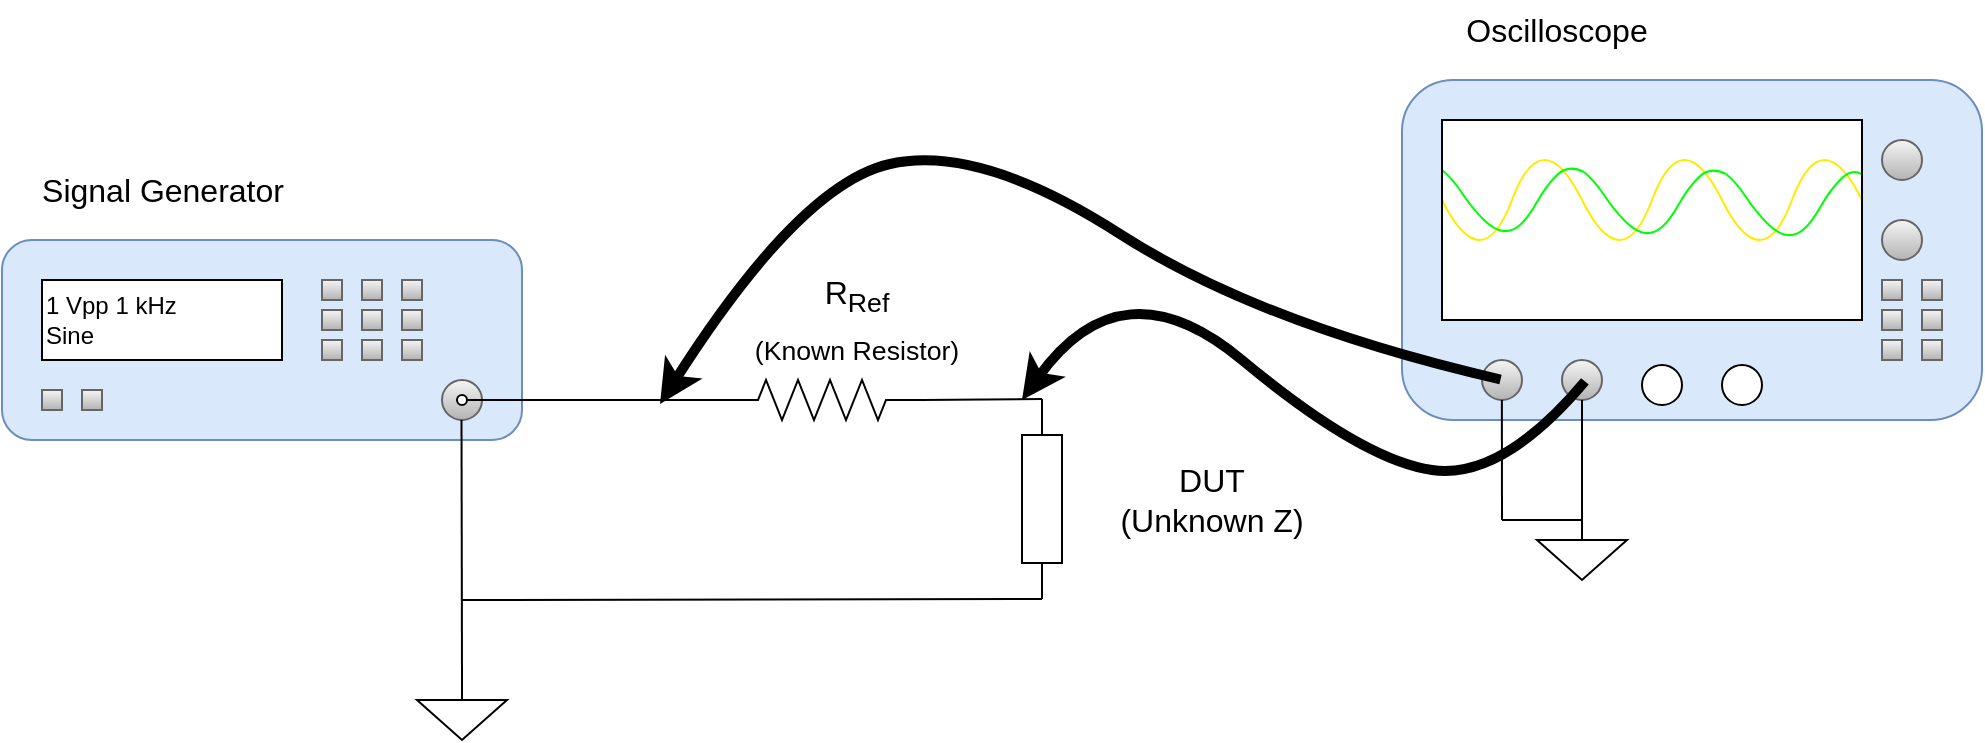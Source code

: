 <mxfile version="24.7.10">
  <diagram name="Side-1" id="3MFqu2Vgowrx1Lo3R7UB">
    <mxGraphModel dx="633" dy="355" grid="1" gridSize="10" guides="1" tooltips="1" connect="1" arrows="1" fold="1" page="1" pageScale="1" pageWidth="827" pageHeight="1169" math="0" shadow="0">
      <root>
        <mxCell id="0" />
        <mxCell id="1" parent="0" />
        <mxCell id="cnPKgD6vpYnsOlSG58e3-1" value="" style="rounded=1;whiteSpace=wrap;html=1;fillColor=#dae8fc;strokeColor=#6c8ebf;" vertex="1" parent="1">
          <mxGeometry x="80" y="200" width="260" height="100" as="geometry" />
        </mxCell>
        <mxCell id="cnPKgD6vpYnsOlSG58e3-2" value="1 Vpp 1 kHz&lt;div&gt;Sine&lt;/div&gt;" style="rounded=0;whiteSpace=wrap;html=1;align=left;" vertex="1" parent="1">
          <mxGeometry x="100" y="220" width="120" height="40" as="geometry" />
        </mxCell>
        <mxCell id="cnPKgD6vpYnsOlSG58e3-3" value="" style="ellipse;whiteSpace=wrap;html=1;aspect=fixed;fillColor=#f5f5f5;gradientColor=#b3b3b3;strokeColor=#666666;" vertex="1" parent="1">
          <mxGeometry x="300" y="270" width="20" height="20" as="geometry" />
        </mxCell>
        <mxCell id="cnPKgD6vpYnsOlSG58e3-4" value="" style="rounded=0;whiteSpace=wrap;html=1;fillColor=#f5f5f5;gradientColor=#b3b3b3;strokeColor=#666666;" vertex="1" parent="1">
          <mxGeometry x="240" y="220" width="10" height="10" as="geometry" />
        </mxCell>
        <mxCell id="cnPKgD6vpYnsOlSG58e3-5" value="" style="rounded=0;whiteSpace=wrap;html=1;fillColor=#f5f5f5;gradientColor=#b3b3b3;strokeColor=#666666;" vertex="1" parent="1">
          <mxGeometry x="260" y="220" width="10" height="10" as="geometry" />
        </mxCell>
        <mxCell id="cnPKgD6vpYnsOlSG58e3-6" value="" style="rounded=0;whiteSpace=wrap;html=1;fillColor=#f5f5f5;gradientColor=#b3b3b3;strokeColor=#666666;" vertex="1" parent="1">
          <mxGeometry x="280" y="220" width="10" height="10" as="geometry" />
        </mxCell>
        <mxCell id="cnPKgD6vpYnsOlSG58e3-7" value="" style="rounded=0;whiteSpace=wrap;html=1;fillColor=#f5f5f5;gradientColor=#b3b3b3;strokeColor=#666666;" vertex="1" parent="1">
          <mxGeometry x="240" y="235" width="10" height="10" as="geometry" />
        </mxCell>
        <mxCell id="cnPKgD6vpYnsOlSG58e3-8" value="" style="rounded=0;whiteSpace=wrap;html=1;fillColor=#f5f5f5;gradientColor=#b3b3b3;strokeColor=#666666;" vertex="1" parent="1">
          <mxGeometry x="260" y="235" width="10" height="10" as="geometry" />
        </mxCell>
        <mxCell id="cnPKgD6vpYnsOlSG58e3-9" value="" style="rounded=0;whiteSpace=wrap;html=1;fillColor=#f5f5f5;gradientColor=#b3b3b3;strokeColor=#666666;" vertex="1" parent="1">
          <mxGeometry x="280" y="235" width="10" height="10" as="geometry" />
        </mxCell>
        <mxCell id="cnPKgD6vpYnsOlSG58e3-10" value="" style="rounded=0;whiteSpace=wrap;html=1;fillColor=#f5f5f5;gradientColor=#b3b3b3;strokeColor=#666666;" vertex="1" parent="1">
          <mxGeometry x="240" y="250" width="10" height="10" as="geometry" />
        </mxCell>
        <mxCell id="cnPKgD6vpYnsOlSG58e3-11" value="" style="rounded=0;whiteSpace=wrap;html=1;fillColor=#f5f5f5;gradientColor=#b3b3b3;strokeColor=#666666;" vertex="1" parent="1">
          <mxGeometry x="260" y="250" width="10" height="10" as="geometry" />
        </mxCell>
        <mxCell id="cnPKgD6vpYnsOlSG58e3-12" value="" style="rounded=0;whiteSpace=wrap;html=1;fillColor=#f5f5f5;gradientColor=#b3b3b3;strokeColor=#666666;" vertex="1" parent="1">
          <mxGeometry x="280" y="250" width="10" height="10" as="geometry" />
        </mxCell>
        <mxCell id="cnPKgD6vpYnsOlSG58e3-13" value="" style="rounded=0;whiteSpace=wrap;html=1;fillColor=#f5f5f5;gradientColor=#b3b3b3;strokeColor=#666666;" vertex="1" parent="1">
          <mxGeometry x="100" y="275" width="10" height="10" as="geometry" />
        </mxCell>
        <mxCell id="cnPKgD6vpYnsOlSG58e3-14" value="" style="rounded=0;whiteSpace=wrap;html=1;fillColor=#f5f5f5;gradientColor=#b3b3b3;strokeColor=#666666;" vertex="1" parent="1">
          <mxGeometry x="120" y="275" width="10" height="10" as="geometry" />
        </mxCell>
        <mxCell id="cnPKgD6vpYnsOlSG58e3-15" style="edgeStyle=orthogonalEdgeStyle;rounded=0;orthogonalLoop=1;jettySize=auto;html=1;exitX=0.5;exitY=1;exitDx=0;exitDy=0;" edge="1" parent="1" source="cnPKgD6vpYnsOlSG58e3-1" target="cnPKgD6vpYnsOlSG58e3-1">
          <mxGeometry relative="1" as="geometry" />
        </mxCell>
        <mxCell id="cnPKgD6vpYnsOlSG58e3-16" value="" style="endArrow=none;html=1;rounded=0;exitX=0.5;exitY=0;exitDx=0;exitDy=0;exitPerimeter=0;" edge="1" parent="1" source="cnPKgD6vpYnsOlSG58e3-18">
          <mxGeometry width="50" height="50" relative="1" as="geometry">
            <mxPoint x="310.25" y="330" as="sourcePoint" />
            <mxPoint x="309.75" y="290" as="targetPoint" />
          </mxGeometry>
        </mxCell>
        <mxCell id="cnPKgD6vpYnsOlSG58e3-17" value="" style="ellipse;whiteSpace=wrap;html=1;aspect=fixed;" vertex="1" parent="1">
          <mxGeometry x="307.5" y="277.5" width="5" height="5" as="geometry" />
        </mxCell>
        <mxCell id="cnPKgD6vpYnsOlSG58e3-18" value="" style="pointerEvents=1;verticalLabelPosition=bottom;shadow=0;dashed=0;align=center;html=1;verticalAlign=top;shape=mxgraph.electrical.signal_sources.signal_ground;" vertex="1" parent="1">
          <mxGeometry x="287.5" y="420" width="45" height="30" as="geometry" />
        </mxCell>
        <mxCell id="cnPKgD6vpYnsOlSG58e3-19" value="" style="endArrow=none;html=1;rounded=0;" edge="1" parent="1">
          <mxGeometry width="50" height="50" relative="1" as="geometry">
            <mxPoint x="312.5" y="280" as="sourcePoint" />
            <mxPoint x="440" y="280" as="targetPoint" />
          </mxGeometry>
        </mxCell>
        <mxCell id="cnPKgD6vpYnsOlSG58e3-20" value="" style="pointerEvents=1;verticalLabelPosition=bottom;shadow=0;dashed=0;align=center;html=1;verticalAlign=top;shape=mxgraph.electrical.resistors.resistor_2;" vertex="1" parent="1">
          <mxGeometry x="440" y="270" width="100" height="20" as="geometry" />
        </mxCell>
        <mxCell id="cnPKgD6vpYnsOlSG58e3-23" value="" style="pointerEvents=1;verticalLabelPosition=bottom;shadow=0;dashed=0;align=center;html=1;verticalAlign=top;shape=mxgraph.electrical.resistors.resistor_1;direction=south;" vertex="1" parent="1">
          <mxGeometry x="590" y="279.5" width="20" height="100" as="geometry" />
        </mxCell>
        <mxCell id="cnPKgD6vpYnsOlSG58e3-24" value="" style="endArrow=none;html=1;rounded=0;entryX=0;entryY=0.5;entryDx=0;entryDy=0;entryPerimeter=0;" edge="1" parent="1" target="cnPKgD6vpYnsOlSG58e3-23">
          <mxGeometry width="50" height="50" relative="1" as="geometry">
            <mxPoint x="540" y="280" as="sourcePoint" />
            <mxPoint x="590" y="230" as="targetPoint" />
          </mxGeometry>
        </mxCell>
        <mxCell id="cnPKgD6vpYnsOlSG58e3-25" value="" style="endArrow=none;html=1;rounded=0;entryX=1;entryY=0.5;entryDx=0;entryDy=0;entryPerimeter=0;" edge="1" parent="1" target="cnPKgD6vpYnsOlSG58e3-23">
          <mxGeometry width="50" height="50" relative="1" as="geometry">
            <mxPoint x="310" y="380" as="sourcePoint" />
            <mxPoint x="490" y="330" as="targetPoint" />
          </mxGeometry>
        </mxCell>
        <mxCell id="cnPKgD6vpYnsOlSG58e3-26" value="&lt;font style=&quot;font-size: 16px;&quot;&gt;DUT&lt;br&gt;(Unknown Z)&lt;/font&gt;" style="text;html=1;align=center;verticalAlign=middle;whiteSpace=wrap;rounded=0;" vertex="1" parent="1">
          <mxGeometry x="620" y="314.5" width="130" height="30" as="geometry" />
        </mxCell>
        <mxCell id="cnPKgD6vpYnsOlSG58e3-27" value="&lt;font style=&quot;font-size: 16px;&quot;&gt;R&lt;sub&gt;Ref&lt;br style=&quot;font-size: 16px;&quot;&gt;(Known Resistor)&lt;/sub&gt;&lt;/font&gt;" style="text;html=1;align=center;verticalAlign=middle;whiteSpace=wrap;rounded=0;" vertex="1" parent="1">
          <mxGeometry x="440" y="225" width="135" height="30" as="geometry" />
        </mxCell>
        <mxCell id="cnPKgD6vpYnsOlSG58e3-29" value="" style="rounded=1;whiteSpace=wrap;html=1;fillColor=#dae8fc;strokeColor=#6c8ebf;" vertex="1" parent="1">
          <mxGeometry x="780" y="120" width="290" height="170" as="geometry" />
        </mxCell>
        <mxCell id="cnPKgD6vpYnsOlSG58e3-31" value="" style="ellipse;whiteSpace=wrap;html=1;aspect=fixed;fillColor=#f5f5f5;gradientColor=#b3b3b3;strokeColor=#666666;" vertex="1" parent="1">
          <mxGeometry x="1020" y="150" width="20" height="20" as="geometry" />
        </mxCell>
        <mxCell id="cnPKgD6vpYnsOlSG58e3-32" value="" style="ellipse;whiteSpace=wrap;html=1;aspect=fixed;fillColor=#f5f5f5;gradientColor=#b3b3b3;strokeColor=#666666;" vertex="1" parent="1">
          <mxGeometry x="1020" y="190" width="20" height="20" as="geometry" />
        </mxCell>
        <mxCell id="cnPKgD6vpYnsOlSG58e3-33" value="" style="rounded=0;whiteSpace=wrap;html=1;fillColor=#f5f5f5;gradientColor=#b3b3b3;strokeColor=#666666;" vertex="1" parent="1">
          <mxGeometry x="1020" y="220" width="10" height="10" as="geometry" />
        </mxCell>
        <mxCell id="cnPKgD6vpYnsOlSG58e3-30" value="" style="rounded=0;whiteSpace=wrap;html=1;" vertex="1" parent="1">
          <mxGeometry x="800" y="140" width="210" height="100" as="geometry" />
        </mxCell>
        <mxCell id="cnPKgD6vpYnsOlSG58e3-34" value="" style="rounded=0;whiteSpace=wrap;html=1;fillColor=#f5f5f5;gradientColor=#b3b3b3;strokeColor=#666666;" vertex="1" parent="1">
          <mxGeometry x="1040" y="220" width="10" height="10" as="geometry" />
        </mxCell>
        <mxCell id="cnPKgD6vpYnsOlSG58e3-36" value="" style="curved=1;endArrow=none;html=1;rounded=0;endFill=0;fillColor=#fad7ac;strokeColor=#FFEA00;" edge="1" parent="1">
          <mxGeometry width="50" height="50" relative="1" as="geometry">
            <mxPoint x="800" y="180" as="sourcePoint" />
            <mxPoint x="870" y="180" as="targetPoint" />
            <Array as="points">
              <mxPoint x="820" y="220" />
              <mxPoint x="850" y="140" />
            </Array>
          </mxGeometry>
        </mxCell>
        <mxCell id="cnPKgD6vpYnsOlSG58e3-39" value="" style="curved=1;endArrow=none;html=1;rounded=0;endFill=0;fillColor=#fad7ac;strokeColor=#FFEA00;" edge="1" parent="1">
          <mxGeometry width="50" height="50" relative="1" as="geometry">
            <mxPoint x="940" y="180" as="sourcePoint" />
            <mxPoint x="1010" y="180" as="targetPoint" />
            <Array as="points">
              <mxPoint x="960" y="220" />
              <mxPoint x="990" y="140" />
            </Array>
          </mxGeometry>
        </mxCell>
        <mxCell id="cnPKgD6vpYnsOlSG58e3-38" value="" style="curved=1;endArrow=none;html=1;rounded=0;endFill=0;fillColor=#fad7ac;strokeColor=#FFEA00;" edge="1" parent="1">
          <mxGeometry width="50" height="50" relative="1" as="geometry">
            <mxPoint x="870" y="180" as="sourcePoint" />
            <mxPoint x="940" y="180" as="targetPoint" />
            <Array as="points">
              <mxPoint x="890" y="220" />
              <mxPoint x="920" y="140" />
            </Array>
          </mxGeometry>
        </mxCell>
        <mxCell id="cnPKgD6vpYnsOlSG58e3-54" value="" style="ellipse;whiteSpace=wrap;html=1;aspect=fixed;fillColor=#f5f5f5;gradientColor=#b3b3b3;strokeColor=#666666;" vertex="1" parent="1">
          <mxGeometry x="820" y="260" width="20" height="20" as="geometry" />
        </mxCell>
        <mxCell id="cnPKgD6vpYnsOlSG58e3-55" value="" style="ellipse;whiteSpace=wrap;html=1;aspect=fixed;fillColor=#f5f5f5;gradientColor=#b3b3b3;strokeColor=#666666;" vertex="1" parent="1">
          <mxGeometry x="860" y="260" width="20" height="20" as="geometry" />
        </mxCell>
        <mxCell id="cnPKgD6vpYnsOlSG58e3-56" value="" style="rounded=0;whiteSpace=wrap;html=1;fillColor=#f5f5f5;gradientColor=#b3b3b3;strokeColor=#666666;" vertex="1" parent="1">
          <mxGeometry x="1020" y="235" width="10" height="10" as="geometry" />
        </mxCell>
        <mxCell id="cnPKgD6vpYnsOlSG58e3-57" value="" style="rounded=0;whiteSpace=wrap;html=1;fillColor=#f5f5f5;gradientColor=#b3b3b3;strokeColor=#666666;" vertex="1" parent="1">
          <mxGeometry x="1040" y="235" width="10" height="10" as="geometry" />
        </mxCell>
        <mxCell id="cnPKgD6vpYnsOlSG58e3-58" value="" style="rounded=0;whiteSpace=wrap;html=1;fillColor=#f5f5f5;gradientColor=#b3b3b3;strokeColor=#666666;" vertex="1" parent="1">
          <mxGeometry x="1020" y="250" width="10" height="10" as="geometry" />
        </mxCell>
        <mxCell id="cnPKgD6vpYnsOlSG58e3-59" value="" style="rounded=0;whiteSpace=wrap;html=1;fillColor=#f5f5f5;gradientColor=#b3b3b3;strokeColor=#666666;" vertex="1" parent="1">
          <mxGeometry x="1040" y="250" width="10" height="10" as="geometry" />
        </mxCell>
        <mxCell id="cnPKgD6vpYnsOlSG58e3-60" value="" style="ellipse;whiteSpace=wrap;html=1;aspect=fixed;" vertex="1" parent="1">
          <mxGeometry x="900" y="262.5" width="20" height="20" as="geometry" />
        </mxCell>
        <mxCell id="cnPKgD6vpYnsOlSG58e3-61" value="" style="ellipse;whiteSpace=wrap;html=1;aspect=fixed;" vertex="1" parent="1">
          <mxGeometry x="940" y="262.5" width="20" height="20" as="geometry" />
        </mxCell>
        <mxCell id="cnPKgD6vpYnsOlSG58e3-62" value="" style="curved=1;endArrow=classic;html=1;rounded=0;strokeWidth=5;" edge="1" parent="1">
          <mxGeometry width="50" height="50" relative="1" as="geometry">
            <mxPoint x="829.256" y="269.751" as="sourcePoint" />
            <mxPoint x="409" y="282" as="targetPoint" />
            <Array as="points">
              <mxPoint x="709" y="242" />
              <mxPoint x="569" y="152" />
              <mxPoint x="479" y="172" />
            </Array>
          </mxGeometry>
        </mxCell>
        <mxCell id="cnPKgD6vpYnsOlSG58e3-63" value="" style="curved=1;endArrow=classic;html=1;rounded=0;strokeWidth=5;" edge="1" parent="1">
          <mxGeometry width="50" height="50" relative="1" as="geometry">
            <mxPoint x="871.453" y="270.679" as="sourcePoint" />
            <mxPoint x="590" y="280" as="targetPoint" />
            <Array as="points">
              <mxPoint x="830" y="320" />
              <mxPoint x="760" y="310" />
              <mxPoint x="640" y="210" />
            </Array>
          </mxGeometry>
        </mxCell>
        <mxCell id="cnPKgD6vpYnsOlSG58e3-64" value="&lt;span style=&quot;font-size: 16px;&quot;&gt;Signal Generator&lt;/span&gt;" style="text;html=1;align=center;verticalAlign=middle;whiteSpace=wrap;rounded=0;" vertex="1" parent="1">
          <mxGeometry x="92.5" y="160" width="135" height="30" as="geometry" />
        </mxCell>
        <mxCell id="cnPKgD6vpYnsOlSG58e3-65" value="&lt;span style=&quot;font-size: 16px;&quot;&gt;Oscilloscope&lt;/span&gt;" style="text;html=1;align=center;verticalAlign=middle;whiteSpace=wrap;rounded=0;" vertex="1" parent="1">
          <mxGeometry x="790" y="80" width="135" height="30" as="geometry" />
        </mxCell>
        <mxCell id="cnPKgD6vpYnsOlSG58e3-66" value="" style="pointerEvents=1;verticalLabelPosition=bottom;shadow=0;dashed=0;align=center;html=1;verticalAlign=top;shape=mxgraph.electrical.signal_sources.signal_ground;" vertex="1" parent="1">
          <mxGeometry x="847.5" y="340" width="45" height="30" as="geometry" />
        </mxCell>
        <mxCell id="cnPKgD6vpYnsOlSG58e3-67" value="" style="endArrow=none;html=1;rounded=0;entryX=0.5;entryY=1;entryDx=0;entryDy=0;exitX=0.5;exitY=0;exitDx=0;exitDy=0;exitPerimeter=0;" edge="1" parent="1" source="cnPKgD6vpYnsOlSG58e3-66" target="cnPKgD6vpYnsOlSG58e3-55">
          <mxGeometry width="50" height="50" relative="1" as="geometry">
            <mxPoint x="850" y="350" as="sourcePoint" />
            <mxPoint x="900" y="300" as="targetPoint" />
          </mxGeometry>
        </mxCell>
        <mxCell id="cnPKgD6vpYnsOlSG58e3-68" value="" style="endArrow=none;html=1;rounded=0;entryX=0.5;entryY=1;entryDx=0;entryDy=0;" edge="1" parent="1">
          <mxGeometry width="50" height="50" relative="1" as="geometry">
            <mxPoint x="830" y="340" as="sourcePoint" />
            <mxPoint x="829.93" y="280" as="targetPoint" />
          </mxGeometry>
        </mxCell>
        <mxCell id="cnPKgD6vpYnsOlSG58e3-69" value="" style="endArrow=none;html=1;rounded=0;" edge="1" parent="1">
          <mxGeometry width="50" height="50" relative="1" as="geometry">
            <mxPoint x="870" y="340" as="sourcePoint" />
            <mxPoint x="830" y="340" as="targetPoint" />
          </mxGeometry>
        </mxCell>
        <mxCell id="cnPKgD6vpYnsOlSG58e3-74" value="" style="curved=1;endArrow=none;html=1;rounded=0;endFill=0;fillColor=#f8cecc;strokeColor=#00FF04;gradientColor=#ea6b66;" edge="1" parent="1">
          <mxGeometry width="50" height="50" relative="1" as="geometry">
            <mxPoint x="800" y="165" as="sourcePoint" />
            <mxPoint x="871" y="166" as="targetPoint" />
            <Array as="points">
              <mxPoint x="805" y="169" />
              <mxPoint x="815" y="184" />
              <mxPoint x="826" y="195" />
              <mxPoint x="835" y="196" />
              <mxPoint x="843" y="189" />
              <mxPoint x="852" y="173" />
              <mxPoint x="863" y="162" />
            </Array>
          </mxGeometry>
        </mxCell>
        <mxCell id="cnPKgD6vpYnsOlSG58e3-75" value="" style="curved=1;endArrow=none;html=1;rounded=0;endFill=0;fillColor=#f8cecc;strokeColor=#00FF04;gradientColor=#ea6b66;" edge="1" parent="1">
          <mxGeometry width="50" height="50" relative="1" as="geometry">
            <mxPoint x="871" y="166" as="sourcePoint" />
            <mxPoint x="942" y="167" as="targetPoint" />
            <Array as="points">
              <mxPoint x="876" y="170" />
              <mxPoint x="886" y="185" />
              <mxPoint x="897" y="196" />
              <mxPoint x="906" y="197" />
              <mxPoint x="914" y="190" />
              <mxPoint x="923" y="174" />
              <mxPoint x="934" y="163" />
            </Array>
          </mxGeometry>
        </mxCell>
        <mxCell id="cnPKgD6vpYnsOlSG58e3-76" value="" style="curved=1;endArrow=none;html=1;rounded=0;endFill=0;fillColor=#f8cecc;strokeColor=#00FF04;gradientColor=#ea6b66;entryX=0.999;entryY=0.271;entryDx=0;entryDy=0;entryPerimeter=0;" edge="1" parent="1" target="cnPKgD6vpYnsOlSG58e3-30">
          <mxGeometry width="50" height="50" relative="1" as="geometry">
            <mxPoint x="942" y="167" as="sourcePoint" />
            <mxPoint x="1013" y="168" as="targetPoint" />
            <Array as="points">
              <mxPoint x="947" y="171" />
              <mxPoint x="957" y="186" />
              <mxPoint x="968" y="197" />
              <mxPoint x="977" y="198" />
              <mxPoint x="985" y="191" />
              <mxPoint x="994" y="175" />
              <mxPoint x="1005" y="164" />
            </Array>
          </mxGeometry>
        </mxCell>
        <mxCell id="cnPKgD6vpYnsOlSG58e3-52" value="" style="rounded=0;whiteSpace=wrap;html=1;fillColor=none;" vertex="1" parent="1">
          <mxGeometry x="800" y="140" width="210" height="100" as="geometry" />
        </mxCell>
      </root>
    </mxGraphModel>
  </diagram>
</mxfile>
